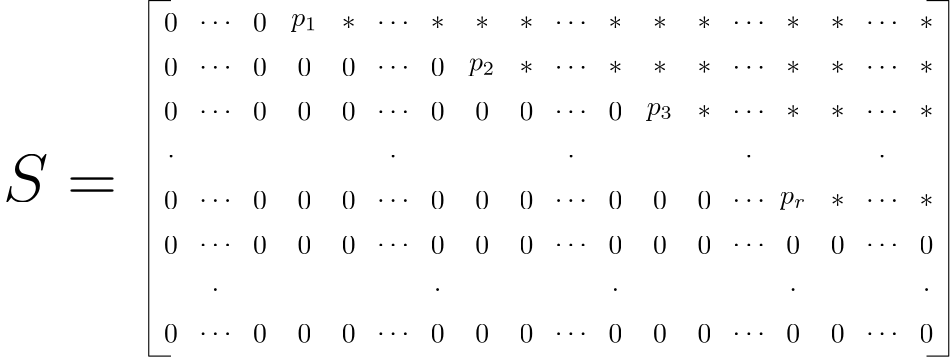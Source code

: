 <?xml version="1.0"?>
<!DOCTYPE ipe SYSTEM "ipe.dtd">
<ipe version="70218" creator="Ipe 7.2.28">
<info created="D:20231204204144" modified="D:20231204204905"/>
<ipestyle name="basic">
<symbol name="arrow/arc(spx)">
<path stroke="sym-stroke" fill="sym-stroke" pen="sym-pen">
0 0 m
-1 0.333 l
-1 -0.333 l
h
</path>
</symbol>
<symbol name="arrow/farc(spx)">
<path stroke="sym-stroke" fill="white" pen="sym-pen">
0 0 m
-1 0.333 l
-1 -0.333 l
h
</path>
</symbol>
<symbol name="arrow/ptarc(spx)">
<path stroke="sym-stroke" fill="sym-stroke" pen="sym-pen">
0 0 m
-1 0.333 l
-0.8 0 l
-1 -0.333 l
h
</path>
</symbol>
<symbol name="arrow/fptarc(spx)">
<path stroke="sym-stroke" fill="white" pen="sym-pen">
0 0 m
-1 0.333 l
-0.8 0 l
-1 -0.333 l
h
</path>
</symbol>
<symbol name="mark/circle(sx)" transformations="translations">
<path fill="sym-stroke">
0.6 0 0 0.6 0 0 e
0.4 0 0 0.4 0 0 e
</path>
</symbol>
<symbol name="mark/disk(sx)" transformations="translations">
<path fill="sym-stroke">
0.6 0 0 0.6 0 0 e
</path>
</symbol>
<symbol name="mark/fdisk(sfx)" transformations="translations">
<group>
<path fill="sym-fill">
0.5 0 0 0.5 0 0 e
</path>
<path fill="sym-stroke" fillrule="eofill">
0.6 0 0 0.6 0 0 e
0.4 0 0 0.4 0 0 e
</path>
</group>
</symbol>
<symbol name="mark/box(sx)" transformations="translations">
<path fill="sym-stroke" fillrule="eofill">
-0.6 -0.6 m
0.6 -0.6 l
0.6 0.6 l
-0.6 0.6 l
h
-0.4 -0.4 m
0.4 -0.4 l
0.4 0.4 l
-0.4 0.4 l
h
</path>
</symbol>
<symbol name="mark/square(sx)" transformations="translations">
<path fill="sym-stroke">
-0.6 -0.6 m
0.6 -0.6 l
0.6 0.6 l
-0.6 0.6 l
h
</path>
</symbol>
<symbol name="mark/fsquare(sfx)" transformations="translations">
<group>
<path fill="sym-fill">
-0.5 -0.5 m
0.5 -0.5 l
0.5 0.5 l
-0.5 0.5 l
h
</path>
<path fill="sym-stroke" fillrule="eofill">
-0.6 -0.6 m
0.6 -0.6 l
0.6 0.6 l
-0.6 0.6 l
h
-0.4 -0.4 m
0.4 -0.4 l
0.4 0.4 l
-0.4 0.4 l
h
</path>
</group>
</symbol>
<symbol name="mark/cross(sx)" transformations="translations">
<group>
<path fill="sym-stroke">
-0.43 -0.57 m
0.57 0.43 l
0.43 0.57 l
-0.57 -0.43 l
h
</path>
<path fill="sym-stroke">
-0.43 0.57 m
0.57 -0.43 l
0.43 -0.57 l
-0.57 0.43 l
h
</path>
</group>
</symbol>
<symbol name="arrow/fnormal(spx)">
<path stroke="sym-stroke" fill="white" pen="sym-pen">
0 0 m
-1 0.333 l
-1 -0.333 l
h
</path>
</symbol>
<symbol name="arrow/pointed(spx)">
<path stroke="sym-stroke" fill="sym-stroke" pen="sym-pen">
0 0 m
-1 0.333 l
-0.8 0 l
-1 -0.333 l
h
</path>
</symbol>
<symbol name="arrow/fpointed(spx)">
<path stroke="sym-stroke" fill="white" pen="sym-pen">
0 0 m
-1 0.333 l
-0.8 0 l
-1 -0.333 l
h
</path>
</symbol>
<symbol name="arrow/linear(spx)">
<path stroke="sym-stroke" pen="sym-pen">
-1 0.333 m
0 0 l
-1 -0.333 l
</path>
</symbol>
<symbol name="arrow/fdouble(spx)">
<path stroke="sym-stroke" fill="white" pen="sym-pen">
0 0 m
-1 0.333 l
-1 -0.333 l
h
-1 0 m
-2 0.333 l
-2 -0.333 l
h
</path>
</symbol>
<symbol name="arrow/double(spx)">
<path stroke="sym-stroke" fill="sym-stroke" pen="sym-pen">
0 0 m
-1 0.333 l
-1 -0.333 l
h
-1 0 m
-2 0.333 l
-2 -0.333 l
h
</path>
</symbol>
<symbol name="arrow/mid-normal(spx)">
<path stroke="sym-stroke" fill="sym-stroke" pen="sym-pen">
0.5 0 m
-0.5 0.333 l
-0.5 -0.333 l
h
</path>
</symbol>
<symbol name="arrow/mid-fnormal(spx)">
<path stroke="sym-stroke" fill="white" pen="sym-pen">
0.5 0 m
-0.5 0.333 l
-0.5 -0.333 l
h
</path>
</symbol>
<symbol name="arrow/mid-pointed(spx)">
<path stroke="sym-stroke" fill="sym-stroke" pen="sym-pen">
0.5 0 m
-0.5 0.333 l
-0.3 0 l
-0.5 -0.333 l
h
</path>
</symbol>
<symbol name="arrow/mid-fpointed(spx)">
<path stroke="sym-stroke" fill="white" pen="sym-pen">
0.5 0 m
-0.5 0.333 l
-0.3 0 l
-0.5 -0.333 l
h
</path>
</symbol>
<symbol name="arrow/mid-double(spx)">
<path stroke="sym-stroke" fill="sym-stroke" pen="sym-pen">
1 0 m
0 0.333 l
0 -0.333 l
h
0 0 m
-1 0.333 l
-1 -0.333 l
h
</path>
</symbol>
<symbol name="arrow/mid-fdouble(spx)">
<path stroke="sym-stroke" fill="white" pen="sym-pen">
1 0 m
0 0.333 l
0 -0.333 l
h
0 0 m
-1 0.333 l
-1 -0.333 l
h
</path>
</symbol>
<anglesize name="22.5 deg" value="22.5"/>
<anglesize name="30 deg" value="30"/>
<anglesize name="45 deg" value="45"/>
<anglesize name="60 deg" value="60"/>
<anglesize name="90 deg" value="90"/>
<arrowsize name="large" value="10"/>
<arrowsize name="small" value="5"/>
<arrowsize name="tiny" value="3"/>
<color name="blue" value="0 0 1"/>
<color name="brown" value="0.647 0.165 0.165"/>
<color name="darkblue" value="0 0 0.545"/>
<color name="darkcyan" value="0 0.545 0.545"/>
<color name="darkgray" value="0.663"/>
<color name="darkgreen" value="0 0.392 0"/>
<color name="darkmagenta" value="0.545 0 0.545"/>
<color name="darkorange" value="1 0.549 0"/>
<color name="darkred" value="0.545 0 0"/>
<color name="gold" value="1 0.843 0"/>
<color name="gray" value="0.745"/>
<color name="green" value="0 1 0"/>
<color name="lightblue" value="0.678 0.847 0.902"/>
<color name="lightcyan" value="0.878 1 1"/>
<color name="lightgray" value="0.827"/>
<color name="lightgreen" value="0.565 0.933 0.565"/>
<color name="lightyellow" value="1 1 0.878"/>
<color name="navy" value="0 0 0.502"/>
<color name="orange" value="1 0.647 0"/>
<color name="pink" value="1 0.753 0.796"/>
<color name="purple" value="0.627 0.125 0.941"/>
<color name="red" value="1 0 0"/>
<color name="seagreen" value="0.18 0.545 0.341"/>
<color name="turquoise" value="0.251 0.878 0.816"/>
<color name="violet" value="0.933 0.51 0.933"/>
<color name="yellow" value="1 1 0"/>
<dashstyle name="dash dot dotted" value="[4 2 1 2 1 2] 0"/>
<dashstyle name="dash dotted" value="[4 2 1 2] 0"/>
<dashstyle name="dashed" value="[4] 0"/>
<dashstyle name="dotted" value="[1 3] 0"/>
<gridsize name="10 pts (~3.5 mm)" value="10"/>
<gridsize name="14 pts (~5 mm)" value="14"/>
<gridsize name="16 pts (~6 mm)" value="16"/>
<gridsize name="20 pts (~7 mm)" value="20"/>
<gridsize name="28 pts (~10 mm)" value="28"/>
<gridsize name="32 pts (~12 mm)" value="32"/>
<gridsize name="4 pts" value="4"/>
<gridsize name="56 pts (~20 mm)" value="56"/>
<gridsize name="8 pts (~3 mm)" value="8"/>
<opacity name="10%" value="0.1"/>
<opacity name="30%" value="0.3"/>
<opacity name="50%" value="0.5"/>
<opacity name="75%" value="0.75"/>
<pen name="fat" value="1.2"/>
<pen name="heavier" value="0.8"/>
<pen name="ultrafat" value="2"/>
<symbolsize name="large" value="5"/>
<symbolsize name="small" value="2"/>
<symbolsize name="tiny" value="1.1"/>
<textsize name="Huge" value="\Huge"/>
<textsize name="LARGE" value="\LARGE"/>
<textsize name="Large" value="\Large"/>
<textsize name="footnote" value="\footnotesize"/>
<textsize name="huge" value="\huge"/>
<textsize name="large" value="\large"/>
<textsize name="script" value="\scriptsize"/>
<textsize name="small" value="\small"/>
<textsize name="tiny" value="\tiny"/>
<textstyle name="center" begin="\begin{center}" end="\end{center}"/>
<textstyle name="item" begin="\begin{itemize}\item{}" end="\end{itemize}"/>
<textstyle name="itemize" begin="\begin{itemize}" end="\end{itemize}"/>
<tiling name="falling" angle="-60" step="4" width="1"/>
<tiling name="rising" angle="30" step="4" width="1"/>
</ipestyle>
<page>
<layer name="alpha"/>
<view layers="alpha" active="alpha"/>
<text layer="alpha" transformations="translations" pos="120 760" stroke="black" type="label" width="4.981" height="6.42" depth="0" halign="center" valign="center" style="math">0</text>
<text matrix="1 0 0 1 16 0" transformations="translations" pos="120 760" stroke="black" type="label" width="11.623" height="1.052" depth="0" halign="center" valign="center" style="math">\dots</text>
<text matrix="1 0 0 1 32 0" transformations="translations" pos="120 760" stroke="black" type="label" width="4.981" height="6.42" depth="0" halign="center" valign="center" style="math">0</text>
<text matrix="1 0 0 1 48 0" transformations="translations" pos="120 760" stroke="black" type="label" width="9.482" height="4.297" depth="1.93" halign="center" valign="center" style="math">p_1</text>
<text matrix="1 0 0 1 0 -16" transformations="translations" pos="120 760" stroke="black" type="label" width="4.981" height="6.42" depth="0" halign="center" valign="center" style="math">0</text>
<text matrix="1 0 0 1 32 -16" transformations="translations" pos="120 760" stroke="black" type="label" width="4.981" height="6.42" depth="0" halign="center" valign="center" style="math">0</text>
<text matrix="1 0 0 1 16 -16" transformations="translations" pos="120 760" stroke="black" type="label" width="11.623" height="1.052" depth="0" halign="center" valign="center" style="math">\dots</text>
<text matrix="1 0 0 1 48 -16" transformations="translations" pos="120 760" stroke="black" type="label" width="4.981" height="6.42" depth="0" halign="center" valign="center" style="math">0</text>
<text matrix="1 0 0 1 64 0" transformations="translations" pos="120 760" stroke="black" type="label" width="4.981" height="4.635" depth="0" halign="center" valign="center" style="math">*</text>
<text matrix="1 0 0 1 64 -16" transformations="translations" pos="120 760" stroke="black" type="label" width="4.981" height="6.42" depth="0" halign="center" valign="center" style="math">0</text>
<text matrix="1 0 0 1 80 0" transformations="translations" pos="120 760" stroke="black" type="label" width="11.623" height="1.052" depth="0" halign="center" valign="center" style="math">\dots</text>
<text matrix="1 0 0 1 80 -16" transformations="translations" pos="120 760" stroke="black" type="label" width="11.623" height="1.052" depth="0" halign="center" valign="center" style="math">\dots</text>
<text matrix="1 0 0 1 96 0" transformations="translations" pos="120 760" stroke="black" type="label" width="4.981" height="4.635" depth="0" halign="center" valign="center" style="math">*</text>
<text matrix="1 0 0 1 96 -16" transformations="translations" pos="120 760" stroke="black" type="label" width="4.981" height="6.42" depth="0" halign="center" valign="center" style="math">0</text>
<text matrix="1 0 0 1 112 -16" transformations="translations" pos="120 760" stroke="black" type="label" width="9.482" height="4.297" depth="1.93" halign="center" valign="center" style="math">p_2</text>
<text matrix="1 0 0 1 112 0" transformations="translations" pos="120 760" stroke="black" type="label" width="4.981" height="4.635" depth="0" halign="center" valign="center" style="math">*</text>
<text matrix="1 0 0 1 128 -16" transformations="translations" pos="120 760" stroke="black" type="label" width="4.981" height="4.635" depth="0" halign="center" valign="center" style="math">*</text>
<text matrix="1 0 0 1 144 -16" transformations="translations" pos="120 760" stroke="black" type="label" width="11.623" height="1.052" depth="0" halign="center" valign="center" style="math">\dots</text>
<text matrix="1 0 0 1 160 -16" transformations="translations" pos="120 760" stroke="black" type="label" width="4.981" height="4.635" depth="0" halign="center" valign="center" style="math">*</text>
<text matrix="1 0 0 1 128 0" transformations="translations" pos="120 760" stroke="black" type="label" width="4.981" height="4.635" depth="0" halign="center" valign="center" style="math">*</text>
<text matrix="1 0 0 1 144 0" transformations="translations" pos="120 760" stroke="black" type="label" width="11.623" height="1.052" depth="0" halign="center" valign="center" style="math">\dots</text>
<text matrix="1 0 0 1 160 0" transformations="translations" pos="120 760" stroke="black" type="label" width="4.981" height="4.635" depth="0" halign="center" valign="center" style="math">*</text>
<text matrix="1 0 0 1 0 -32" transformations="translations" pos="120 760" stroke="black" type="label" width="4.981" height="6.42" depth="0" halign="center" valign="center" style="math">0</text>
<text matrix="1 0 0 1 32 -32" transformations="translations" pos="120 760" stroke="black" type="label" width="4.981" height="6.42" depth="0" halign="center" valign="center" style="math">0</text>
<text matrix="1 0 0 1 16 -32" transformations="translations" pos="120 760" stroke="black" type="label" width="11.623" height="1.052" depth="0" halign="center" valign="center" style="math">\dots</text>
<text matrix="1 0 0 1 48 -32" transformations="translations" pos="120 760" stroke="black" type="label" width="4.981" height="6.42" depth="0" halign="center" valign="center" style="math">0</text>
<text matrix="1 0 0 1 64 -32" transformations="translations" pos="120 760" stroke="black" type="label" width="4.981" height="6.42" depth="0" halign="center" valign="center" style="math">0</text>
<text matrix="1 0 0 1 80 -32" transformations="translations" pos="120 760" stroke="black" type="label" width="11.623" height="1.052" depth="0" halign="center" valign="center" style="math">\dots</text>
<text matrix="1 0 0 1 96 -32" transformations="translations" pos="120 760" stroke="black" type="label" width="4.981" height="6.42" depth="0" halign="center" valign="center" style="math">0</text>
<text matrix="1 0 0 1 112 -32" transformations="translations" pos="120 760" stroke="black" type="label" width="4.981" height="6.42" depth="0" halign="center" valign="center" style="math">0</text>
<text matrix="1 0 0 1 128 -32" transformations="translations" pos="120 760" stroke="black" type="label" width="4.981" height="6.42" depth="0" halign="center" valign="center" style="math">0</text>
<text matrix="1 0 0 1 144 -32" transformations="translations" pos="120 760" stroke="black" type="label" width="11.623" height="1.052" depth="0" halign="center" valign="center" style="math">\dots</text>
<text matrix="1 0 0 1 160 -32" transformations="translations" pos="120 760" stroke="black" type="label" width="4.981" height="6.42" depth="0" halign="center" valign="center" style="math">0</text>
<text matrix="1 0 0 1 176 -32" transformations="translations" pos="120 760" stroke="black" type="label" width="9.482" height="4.297" depth="1.93" halign="center" valign="center" style="math">p_3</text>
<text matrix="1 0 0 1 176 -16" transformations="translations" pos="120 760" stroke="black" type="label" width="4.981" height="4.635" depth="0" halign="center" valign="center" style="math">*</text>
<text matrix="1 0 0 1 176 0" transformations="translations" pos="120 760" stroke="black" type="label" width="4.981" height="4.635" depth="0" halign="center" valign="center" style="math">*</text>
<text matrix="1 0 0 1 192 -16" transformations="translations" pos="120 760" stroke="black" type="label" width="4.981" height="4.635" depth="0" halign="center" valign="center" style="math">*</text>
<text matrix="1 0 0 1 192 0" transformations="translations" pos="120 760" stroke="black" type="label" width="4.981" height="4.635" depth="0" halign="center" valign="center" style="math">*</text>
<text matrix="1 0 0 1 192 -32" transformations="translations" pos="120 760" stroke="black" type="label" width="4.981" height="4.635" depth="0" halign="center" valign="center" style="math">*</text>
<text matrix="1 0 0 1 208 0" transformations="translations" pos="120 760" stroke="black" type="label" width="11.623" height="1.052" depth="0" halign="center" valign="center" style="math">\dots</text>
<text matrix="1 0 0 1 208 -16" transformations="translations" pos="120 760" stroke="black" type="label" width="11.623" height="1.052" depth="0" halign="center" valign="center" style="math">\dots</text>
<text matrix="1 0 0 1 208 -32" transformations="translations" pos="120 760" stroke="black" type="label" width="11.623" height="1.052" depth="0" halign="center" valign="center" style="math">\dots</text>
<text matrix="1 0 0 1 0 -48" transformations="translations" pos="120 760" stroke="black" type="label" width="2.767" height="1.052" depth="0" halign="center" valign="center" style="math">.</text>
<text matrix="1 0 0 1 224 -16" transformations="translations" pos="120 760" stroke="black" type="label" width="4.981" height="4.635" depth="0" halign="center" valign="center" style="math">*</text>
<text matrix="1 0 0 1 224 0" transformations="translations" pos="120 760" stroke="black" type="label" width="4.981" height="4.635" depth="0" halign="center" valign="center" style="math">*</text>
<text matrix="1 0 0 1 224 -32" transformations="translations" pos="120 760" stroke="black" type="label" width="4.981" height="4.635" depth="0" halign="center" valign="center" style="math">*</text>
<text matrix="1 0 0 1 0 -64" transformations="translations" pos="120 760" stroke="black" type="label" width="4.981" height="6.42" depth="0" halign="center" valign="center" style="math">0</text>
<text matrix="1 0 0 1 32 -64" transformations="translations" pos="120 760" stroke="black" type="label" width="4.981" height="6.42" depth="0" halign="center" valign="center" style="math">0</text>
<text matrix="1 0 0 1 16 -64" transformations="translations" pos="120 760" stroke="black" type="label" width="11.623" height="1.052" depth="0" halign="center" valign="center" style="math">\dots</text>
<text matrix="1 0 0 1 48 -64" transformations="translations" pos="120 760" stroke="black" type="label" width="4.981" height="6.42" depth="0" halign="center" valign="center" style="math">0</text>
<text matrix="1 0 0 1 64 -64" transformations="translations" pos="120 760" stroke="black" type="label" width="4.981" height="6.42" depth="0" halign="center" valign="center" style="math">0</text>
<text matrix="1 0 0 1 80 -64" transformations="translations" pos="120 760" stroke="black" type="label" width="11.623" height="1.052" depth="0" halign="center" valign="center" style="math">\dots</text>
<text matrix="1 0 0 1 96 -64" transformations="translations" pos="120 760" stroke="black" type="label" width="4.981" height="6.42" depth="0" halign="center" valign="center" style="math">0</text>
<text matrix="1 0 0 1 112 -64" transformations="translations" pos="120 760" stroke="black" type="label" width="4.981" height="6.42" depth="0" halign="center" valign="center" style="math">0</text>
<text matrix="1 0 0 1 128 -64" transformations="translations" pos="120 760" stroke="black" type="label" width="4.981" height="6.42" depth="0" halign="center" valign="center" style="math">0</text>
<text matrix="1 0 0 1 144 -64" transformations="translations" pos="120 760" stroke="black" type="label" width="11.623" height="1.052" depth="0" halign="center" valign="center" style="math">\dots</text>
<text matrix="1 0 0 1 160 -64" transformations="translations" pos="120 760" stroke="black" type="label" width="4.981" height="6.42" depth="0" halign="center" valign="center" style="math">0</text>
<text matrix="1 0 0 1 224 -64" transformations="translations" pos="120 760" stroke="black" type="label" width="9.424" height="4.297" depth="1.93" halign="center" valign="center" style="math">p_r</text>
<text matrix="1 0 0 1 176 -64" transformations="translations" pos="120 760" stroke="black" type="label" width="4.981" height="6.42" depth="0" halign="center" valign="center" style="math">0</text>
<text matrix="1 0 0 1 192 -64" transformations="translations" pos="120 760" stroke="black" type="label" width="4.981" height="6.42" depth="0" halign="center" valign="center" style="math">0</text>
<text matrix="1 0 0 1 208 -64" transformations="translations" pos="120 760" stroke="black" type="label" width="11.623" height="1.052" depth="0" halign="center" valign="center" style="math">\dots</text>
<text matrix="1 0 0 1 240 -16" transformations="translations" pos="120 760" stroke="black" type="label" width="4.981" height="4.635" depth="0" halign="center" valign="center" style="math">*</text>
<text matrix="1 0 0 1 240 0" transformations="translations" pos="120 760" stroke="black" type="label" width="4.981" height="4.635" depth="0" halign="center" valign="center" style="math">*</text>
<text matrix="1 0 0 1 240 -32" transformations="translations" pos="120 760" stroke="black" type="label" width="4.981" height="4.635" depth="0" halign="center" valign="center" style="math">*</text>
<text matrix="1 0 0 1 240 -64" transformations="translations" pos="120 760" stroke="black" type="label" width="4.981" height="4.635" depth="0" halign="center" valign="center" style="math">*</text>
<text matrix="1 0 0 1 272 -16" transformations="translations" pos="120 760" stroke="black" type="label" width="4.981" height="4.635" depth="0" halign="center" valign="center" style="math">*</text>
<text matrix="1 0 0 1 272 0" transformations="translations" pos="120 760" stroke="black" type="label" width="4.981" height="4.635" depth="0" halign="center" valign="center" style="math">*</text>
<text matrix="1 0 0 1 272 -32" transformations="translations" pos="120 760" stroke="black" type="label" width="4.981" height="4.635" depth="0" halign="center" valign="center" style="math">*</text>
<text matrix="1 0 0 1 272 -64" transformations="translations" pos="120 760" stroke="black" type="label" width="4.981" height="4.635" depth="0" halign="center" valign="center" style="math">*</text>
<text matrix="1 0 0 1 256 0" transformations="translations" pos="120 760" stroke="black" type="label" width="11.623" height="1.052" depth="0" halign="center" valign="center" style="math">\dots</text>
<text matrix="1 0 0 1 256 -16" transformations="translations" pos="120 760" stroke="black" type="label" width="11.623" height="1.052" depth="0" halign="center" valign="center" style="math">\dots</text>
<text matrix="1 0 0 1 256 -32" transformations="translations" pos="120 760" stroke="black" type="label" width="11.623" height="1.052" depth="0" halign="center" valign="center" style="math">\dots</text>
<text matrix="1 0 0 1 256 -64" transformations="translations" pos="120 760" stroke="black" type="label" width="11.623" height="1.052" depth="0" halign="center" valign="center" style="math">\dots</text>
<text matrix="1 0 0 1 0 -80" transformations="translations" pos="120 760" stroke="black" type="label" width="4.981" height="6.42" depth="0" halign="center" valign="center" style="math">0</text>
<text matrix="1 0 0 1 32 -80" transformations="translations" pos="120 760" stroke="black" type="label" width="4.981" height="6.42" depth="0" halign="center" valign="center" style="math">0</text>
<text matrix="1 0 0 1 16 -80" transformations="translations" pos="120 760" stroke="black" type="label" width="11.623" height="1.052" depth="0" halign="center" valign="center" style="math">\dots</text>
<text matrix="1 0 0 1 48 -80" transformations="translations" pos="120 760" stroke="black" type="label" width="4.981" height="6.42" depth="0" halign="center" valign="center" style="math">0</text>
<text matrix="1 0 0 1 64 -80" transformations="translations" pos="120 760" stroke="black" type="label" width="4.981" height="6.42" depth="0" halign="center" valign="center" style="math">0</text>
<text matrix="1 0 0 1 80 -80" transformations="translations" pos="120 760" stroke="black" type="label" width="11.623" height="1.052" depth="0" halign="center" valign="center" style="math">\dots</text>
<text matrix="1 0 0 1 96 -80" transformations="translations" pos="120 760" stroke="black" type="label" width="4.981" height="6.42" depth="0" halign="center" valign="center" style="math">0</text>
<text matrix="1 0 0 1 112 -80" transformations="translations" pos="120 760" stroke="black" type="label" width="4.981" height="6.42" depth="0" halign="center" valign="center" style="math">0</text>
<text matrix="1 0 0 1 128 -80" transformations="translations" pos="120 760" stroke="black" type="label" width="4.981" height="6.42" depth="0" halign="center" valign="center" style="math">0</text>
<text matrix="1 0 0 1 144 -80" transformations="translations" pos="120 760" stroke="black" type="label" width="11.623" height="1.052" depth="0" halign="center" valign="center" style="math">\dots</text>
<text matrix="1 0 0 1 160 -80" transformations="translations" pos="120 760" stroke="black" type="label" width="4.981" height="6.42" depth="0" halign="center" valign="center" style="math">0</text>
<text matrix="1 0 0 1 176 -80" transformations="translations" pos="120 760" stroke="black" type="label" width="4.981" height="6.42" depth="0" halign="center" valign="center" style="math">0</text>
<text matrix="1 0 0 1 192 -80" transformations="translations" pos="120 760" stroke="black" type="label" width="4.981" height="6.42" depth="0" halign="center" valign="center" style="math">0</text>
<text matrix="1 0 0 1 208 -80" transformations="translations" pos="120 760" stroke="black" type="label" width="11.623" height="1.052" depth="0" halign="center" valign="center" style="math">\dots</text>
<text matrix="1 0 0 1 240 -80" transformations="translations" pos="120 760" stroke="black" type="label" width="4.981" height="6.42" depth="0" halign="center" valign="center" style="math">0</text>
<text matrix="1 0 0 1 272 -80" transformations="translations" pos="120 760" stroke="black" type="label" width="4.981" height="6.42" depth="0" halign="center" valign="center" style="math">0</text>
<text matrix="1 0 0 1 256 -80" transformations="translations" pos="120 760" stroke="black" type="label" width="11.623" height="1.052" depth="0" halign="center" valign="center" style="math">\dots</text>
<text matrix="1 0 0 1 224 -80" transformations="translations" pos="120 760" stroke="black" type="label" width="4.981" height="6.42" depth="0" halign="center" valign="center" style="math">0</text>
<text matrix="1 0 0 1 80 -48" transformations="translations" pos="120 760" stroke="black" type="label" width="2.767" height="1.052" depth="0" halign="center" valign="center" style="math">.</text>
<text matrix="1 0 0 1 144 -48" transformations="translations" pos="120 760" stroke="black" type="label" width="2.767" height="1.052" depth="0" halign="center" valign="center" style="math">.</text>
<text matrix="1 0 0 1 208 -48" transformations="translations" pos="120 760" stroke="black" type="label" width="2.767" height="1.052" depth="0" halign="center" valign="center" style="math">.</text>
<text matrix="1 0 0 1 256 -48" transformations="translations" pos="120 760" stroke="black" type="label" width="2.767" height="1.052" depth="0" halign="center" valign="center" style="math">.</text>
<text matrix="1 0 0 1 16 -96" transformations="translations" pos="120 760" stroke="black" type="label" width="2.767" height="1.052" depth="0" halign="center" valign="center" style="math">.</text>
<text matrix="1 0 0 1 96 -96" transformations="translations" pos="120 760" stroke="black" type="label" width="2.767" height="1.052" depth="0" halign="center" valign="center" style="math">.</text>
<text matrix="1 0 0 1 160 -96" transformations="translations" pos="120 760" stroke="black" type="label" width="2.767" height="1.052" depth="0" halign="center" valign="center" style="math">.</text>
<text matrix="1 0 0 1 224 -96" transformations="translations" pos="120 760" stroke="black" type="label" width="2.767" height="1.052" depth="0" halign="center" valign="center" style="math">.</text>
<text matrix="1 0 0 1 272 -96" transformations="translations" pos="120 760" stroke="black" type="label" width="2.767" height="1.052" depth="0" halign="center" valign="center" style="math">.</text>
<text matrix="1 0 0 1 0 -112" transformations="translations" pos="120 760" stroke="black" type="label" width="4.981" height="6.42" depth="0" halign="center" valign="center" style="math">0</text>
<text matrix="1 0 0 1 32 -112" transformations="translations" pos="120 760" stroke="black" type="label" width="4.981" height="6.42" depth="0" halign="center" valign="center" style="math">0</text>
<text matrix="1 0 0 1 16 -112" transformations="translations" pos="120 760" stroke="black" type="label" width="11.623" height="1.052" depth="0" halign="center" valign="center" style="math">\dots</text>
<text matrix="1 0 0 1 48 -112" transformations="translations" pos="120 760" stroke="black" type="label" width="4.981" height="6.42" depth="0" halign="center" valign="center" style="math">0</text>
<text matrix="1 0 0 1 64 -112" transformations="translations" pos="120 760" stroke="black" type="label" width="4.981" height="6.42" depth="0" halign="center" valign="center" style="math">0</text>
<text matrix="1 0 0 1 80 -112" transformations="translations" pos="120 760" stroke="black" type="label" width="11.623" height="1.052" depth="0" halign="center" valign="center" style="math">\dots</text>
<text matrix="1 0 0 1 96 -112" transformations="translations" pos="120 760" stroke="black" type="label" width="4.981" height="6.42" depth="0" halign="center" valign="center" style="math">0</text>
<text matrix="1 0 0 1 112 -112" transformations="translations" pos="120 760" stroke="black" type="label" width="4.981" height="6.42" depth="0" halign="center" valign="center" style="math">0</text>
<text matrix="1 0 0 1 128 -112" transformations="translations" pos="120 760" stroke="black" type="label" width="4.981" height="6.42" depth="0" halign="center" valign="center" style="math">0 </text>
<text matrix="1 0 0 1 144 -112" transformations="translations" pos="120 760" stroke="black" type="label" width="11.623" height="1.052" depth="0" halign="center" valign="center" style="math">\dots</text>
<text matrix="1 0 0 1 160 -112" transformations="translations" pos="120 760" stroke="black" type="label" width="4.981" height="6.42" depth="0" halign="center" valign="center" style="math">0</text>
<text matrix="1 0 0 1 176 -112" transformations="translations" pos="120 760" stroke="black" type="label" width="4.981" height="6.42" depth="0" halign="center" valign="center" style="math">0</text>
<text matrix="1 0 0 1 192 -112" transformations="translations" pos="120 760" stroke="black" type="label" width="4.981" height="6.42" depth="0" halign="center" valign="center" style="math">0</text>
<text matrix="1 0 0 1 208 -112" transformations="translations" pos="120 760" stroke="black" type="label" width="11.623" height="1.052" depth="0" halign="center" valign="center" style="math">\dots</text>
<text matrix="1 0 0 1 240 -112" transformations="translations" pos="120 760" stroke="black" type="label" width="4.981" height="6.42" depth="0" halign="center" valign="center" style="math">0</text>
<text matrix="1 0 0 1 272 -112" transformations="translations" pos="120 760" stroke="black" type="label" width="4.981" height="6.42" depth="0" halign="center" valign="center" style="math">0</text>
<text matrix="1 0 0 1 256 -112" transformations="translations" pos="120 760" stroke="black" type="label" width="11.623" height="1.052" depth="0" halign="center" valign="center" style="math">\dots</text>
<text matrix="1 0 0 1 224 -112" transformations="translations" pos="120 760" stroke="black" type="label" width="4.981" height="6.42" depth="0" halign="center" valign="center" style="math">0</text>
<path stroke="black">
120 640 m
112 640 l
112 768 l
120 768 l
</path>
<path stroke="black">
392 768 m
400 768 l
400 640 l
392 640 l
</path>
<text matrix="1 0 0 1 -40 -56" transformations="translations" pos="120 760" stroke="black" type="label" width="41.098" height="16.938" depth="0" halign="center" valign="center" size="Huge" style="math">S=</text>
</page>
</ipe>
